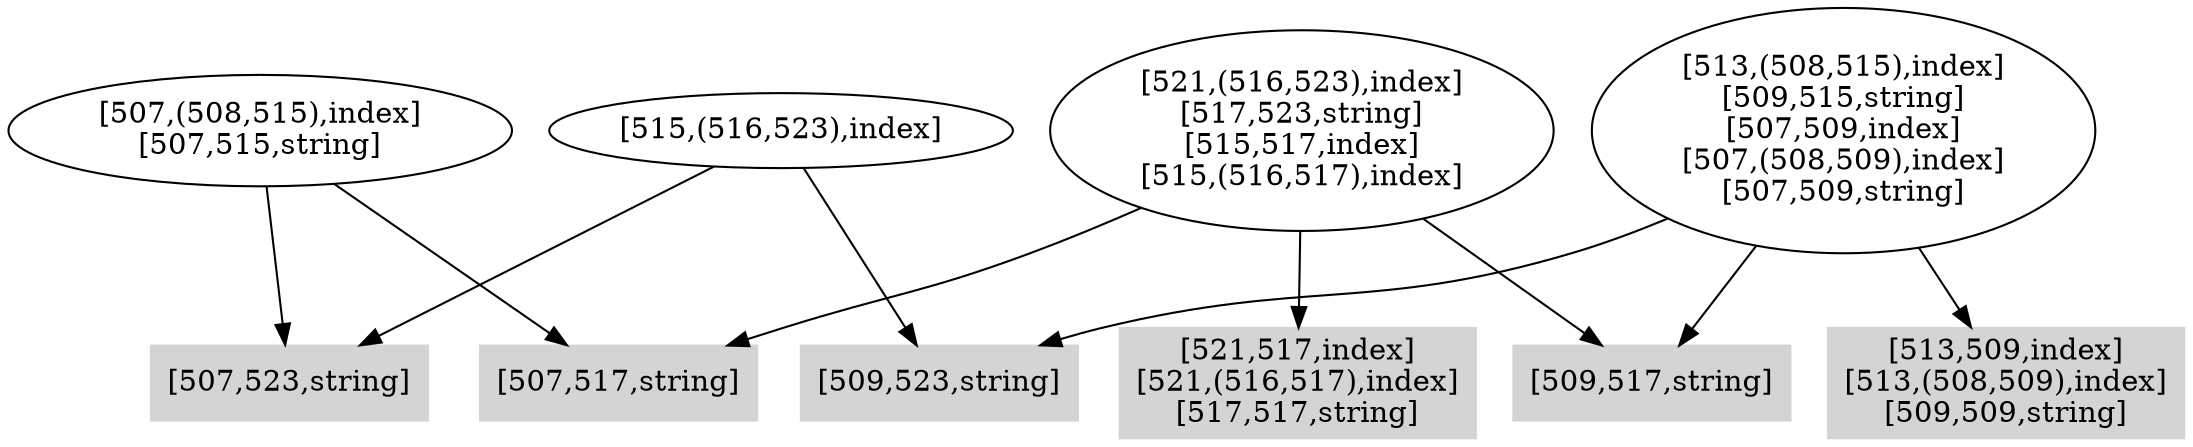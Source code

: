 digraph { 
242 [shape=box,style=filled,color=".0 .0 .83",label="[507,523,string]"];
243 [shape=box,style=filled,color=".0 .0 .83",label="[507,517,string]"];
244 [label="[507,(508,515),index]\n[507,515,string]"];
245 [shape=box,style=filled,color=".0 .0 .83",label="[509,523,string]"];
246 [shape=box,style=filled,color=".0 .0 .83",label="[509,517,string]"];
247 [shape=box,style=filled,color=".0 .0 .83",label="[513,509,index]\n[513,(508,509),index]\n[509,509,string]"];
248 [label="[513,(508,515),index]\n[509,515,string]\n[507,509,index]\n[507,(508,509),index]\n[507,509,string]"];
249 [shape=box,style=filled,color=".0 .0 .83",label="[521,517,index]\n[521,(516,517),index]\n[517,517,string]"];
250 [label="[521,(516,523),index]\n[517,523,string]\n[515,517,index]\n[515,(516,517),index]"];
251 [label="[515,(516,523),index]"];
244 -> 242;
244 -> 243;
248 -> 245;
248 -> 246;
248 -> 247;
250 -> 243;
250 -> 246;
250 -> 249;
251 -> 242;
251 -> 245;
}